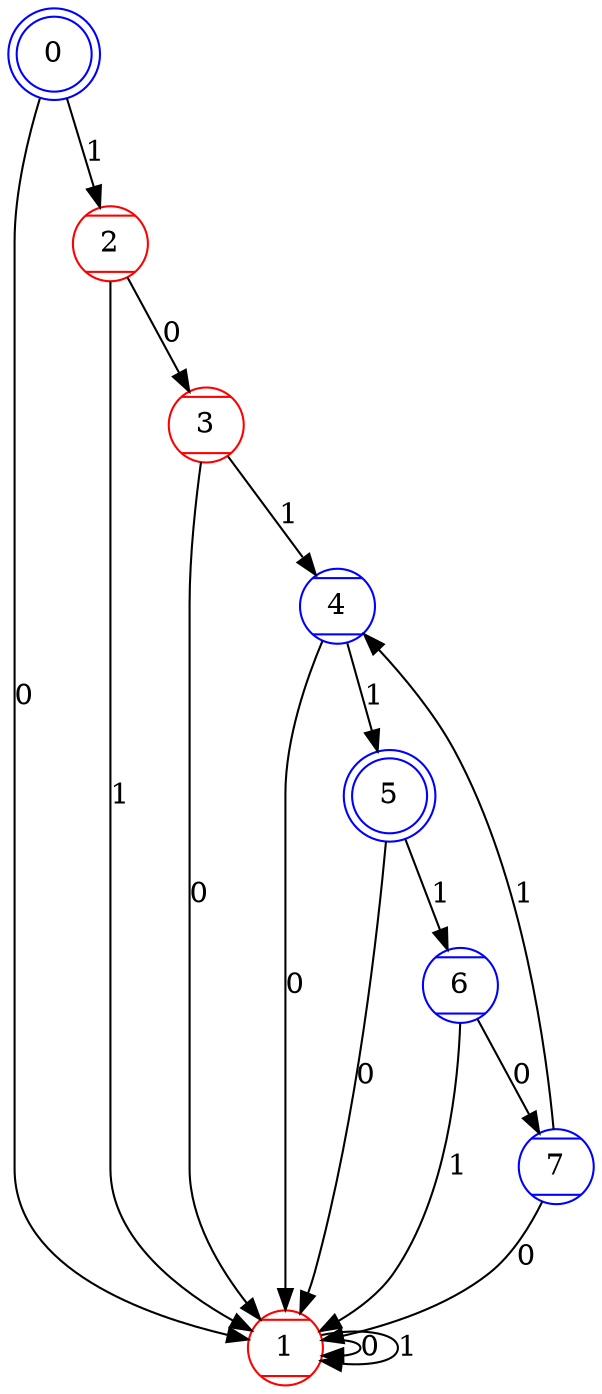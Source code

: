 digraph{
0 [color=blue, style=striped, shape=doublecircle]
1 [color=red, style=striped, shape=Mcircle]
2 [color=red, style=striped, shape=Mcircle]
3 [color=red, style=striped, shape=Mcircle]
4 [color=blue, style=striped, shape=Mcircle]
5 [color=blue, style=striped, shape=doublecircle]
6 [color=blue, style=striped, shape=Mcircle]
7 [color=blue, style=striped, shape=Mcircle]
0->1 [label=0]
0->2 [label=1]
1->1 [label=0]
1->1 [label=1]
2->3 [label=0]
2->1 [label=1]
3->1 [label=0]
3->4 [label=1]
4->1 [label=0]
4->5 [label=1]
5->1 [label=0]
5->6 [label=1]
6->7 [label=0]
6->1 [label=1]
7->1 [label=0]
7->4 [label=1]
}